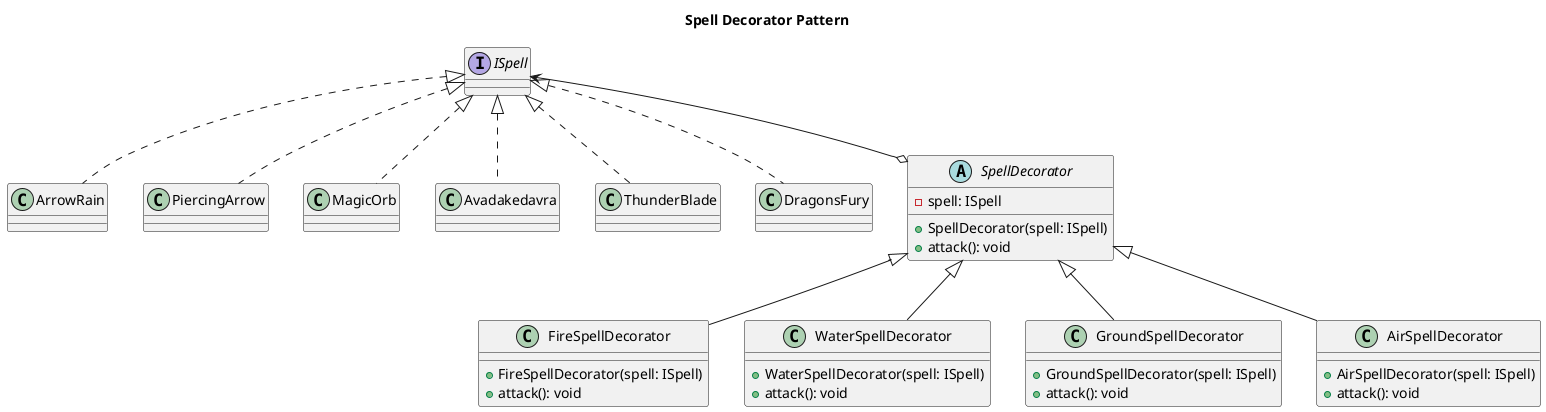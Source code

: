 @startuml

title Spell Decorator Pattern

interface ISpell {
    
}

class ArrowRain {
    
}

class PiercingArrow {
    
}

class MagicOrb {
    
}

class Avadakedavra {
    
}

class ThunderBlade {
    
}

class DragonsFury{
    
}

abstract class SpellDecorator {
    -spell: ISpell
    +SpellDecorator(spell: ISpell)
    +attack(): void
}

class FireSpellDecorator {
    +FireSpellDecorator(spell: ISpell)
    +attack(): void
}

class WaterSpellDecorator {
    +WaterSpellDecorator(spell: ISpell)
    +attack(): void
}

class GroundSpellDecorator {
    +GroundSpellDecorator(spell: ISpell)
    +attack(): void
}

class AirSpellDecorator {
    +AirSpellDecorator(spell: ISpell)
    +attack(): void
}

ISpell <--o SpellDecorator

SpellDecorator <|-- FireSpellDecorator
SpellDecorator <|-- WaterSpellDecorator
SpellDecorator <|-- GroundSpellDecorator
SpellDecorator <|-- AirSpellDecorator


ISpell <|.. ArrowRain
ISpell <|.. PiercingArrow
ISpell <|.. MagicOrb
ISpell <|.. Avadakedavra
ISpell <|.. ThunderBlade
ISpell <|.. DragonsFury

@enduml
